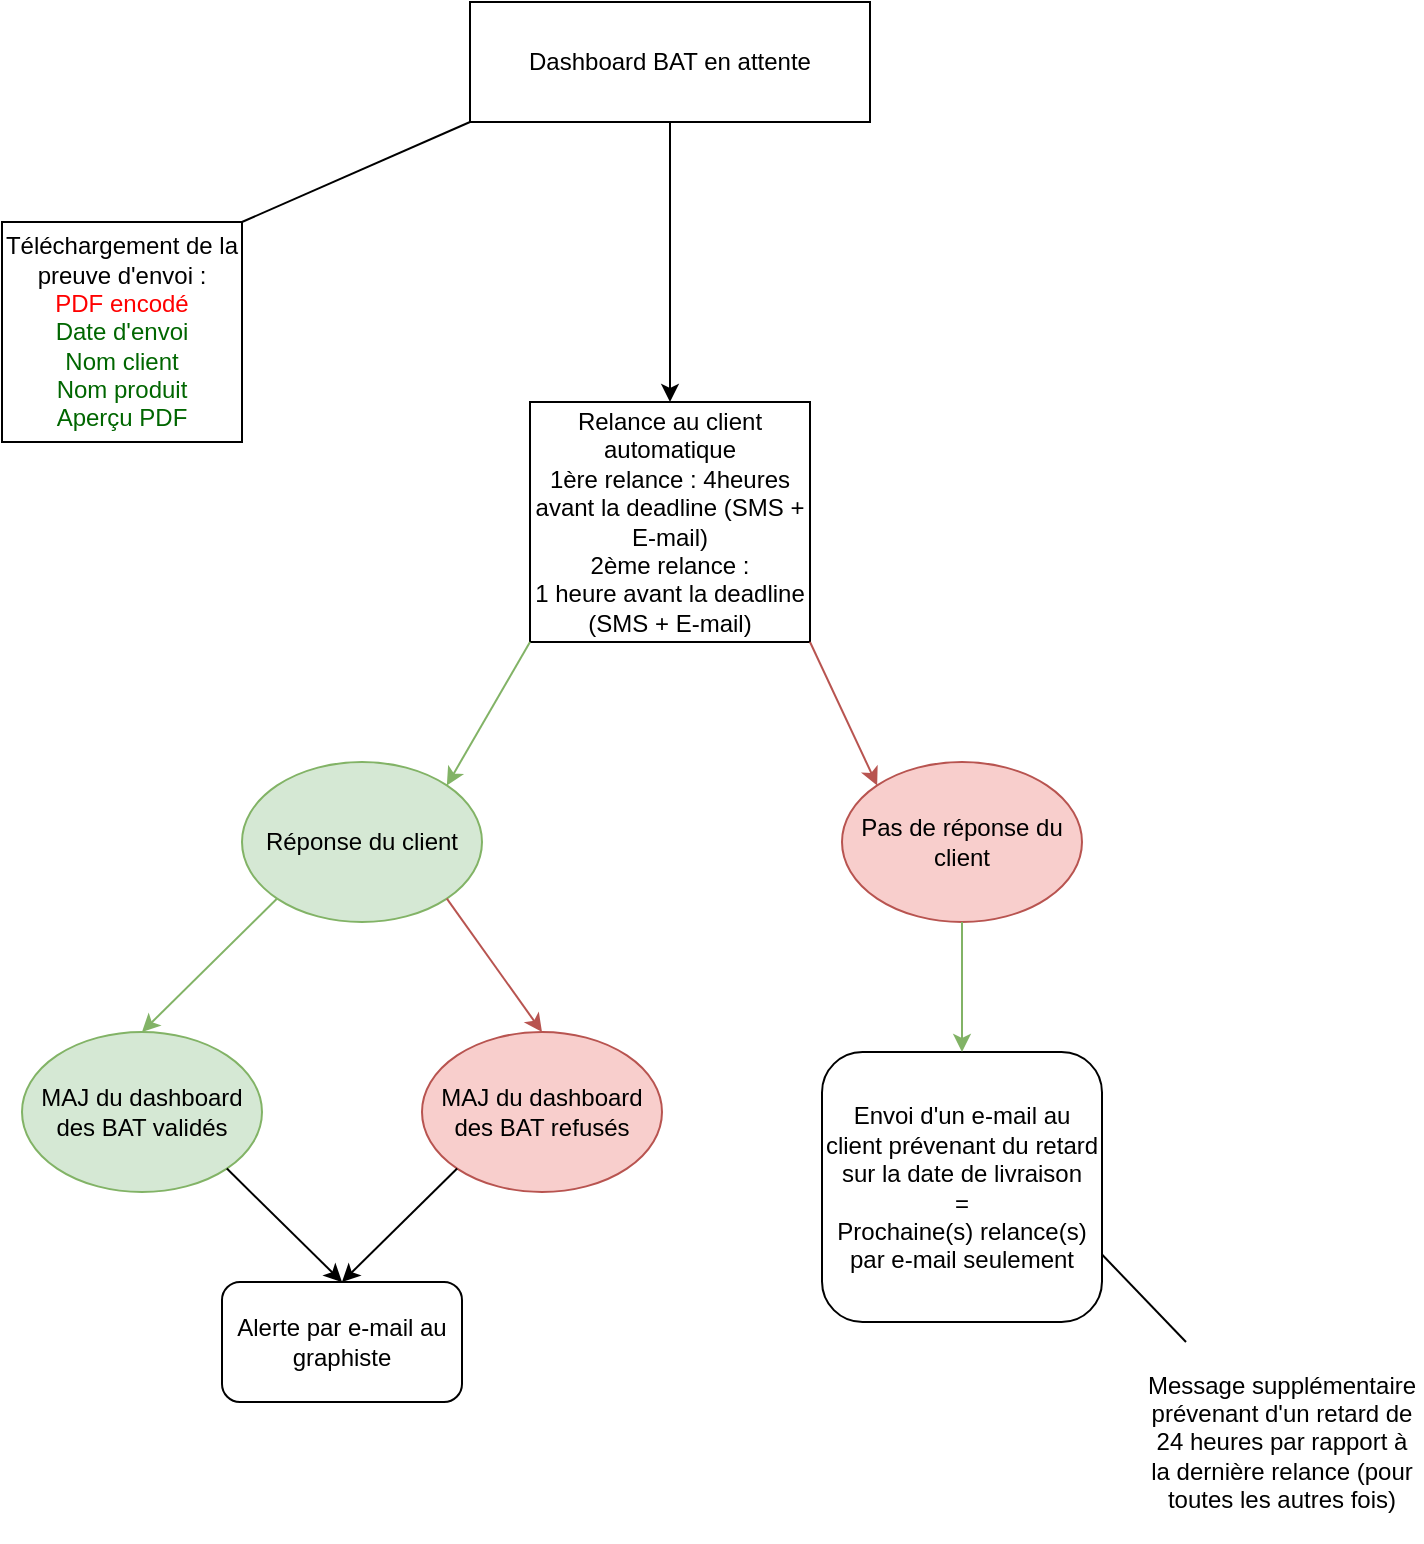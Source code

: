 <mxfile version="14.5.1" type="device"><diagram id="0pGqYaeop4sB62s6Apa_" name="Page-1"><mxGraphModel dx="1086" dy="816" grid="1" gridSize="10" guides="1" tooltips="1" connect="1" arrows="1" fold="1" page="1" pageScale="1" pageWidth="827" pageHeight="1169" math="0" shadow="0"><root><mxCell id="0"/><mxCell id="1" parent="0"/><mxCell id="WNk8eHBMvcQOLfVfb_9V-1" value="Dashboard BAT en attente" style="rounded=0;whiteSpace=wrap;html=1;" parent="1" vertex="1"><mxGeometry x="314" y="30" width="200" height="60" as="geometry"/></mxCell><mxCell id="yuLD-75tZMq47a4mHEMA-1" value="Téléchargement de la preuve d'envoi :&lt;br&gt;&lt;font color=&quot;#ff0000&quot;&gt;PDF encodé&lt;br&gt;&lt;/font&gt;&lt;font color=&quot;#006600&quot;&gt;Date d'envoi&lt;br&gt;Nom client&lt;br&gt;Nom produit&lt;br&gt;Aperçu PDF&lt;/font&gt;" style="rounded=0;whiteSpace=wrap;html=1;" vertex="1" parent="1"><mxGeometry x="80" y="140" width="120" height="110" as="geometry"/></mxCell><mxCell id="yuLD-75tZMq47a4mHEMA-2" value="Relance au client automatique&lt;br&gt;1ère relance : 4heures avant la deadline (SMS + E-mail)&lt;br&gt;2ème relance :&lt;br&gt;1 heure avant la deadline (SMS + E-mail)" style="rounded=0;whiteSpace=wrap;html=1;" vertex="1" parent="1"><mxGeometry x="344" y="230" width="140" height="120" as="geometry"/></mxCell><mxCell id="yuLD-75tZMq47a4mHEMA-3" value="" style="endArrow=none;html=1;entryX=0;entryY=1;entryDx=0;entryDy=0;exitX=1;exitY=0;exitDx=0;exitDy=0;" edge="1" parent="1" source="yuLD-75tZMq47a4mHEMA-1" target="WNk8eHBMvcQOLfVfb_9V-1"><mxGeometry width="50" height="50" relative="1" as="geometry"><mxPoint x="390" y="440" as="sourcePoint"/><mxPoint x="440" y="390" as="targetPoint"/></mxGeometry></mxCell><mxCell id="yuLD-75tZMq47a4mHEMA-4" value="" style="endArrow=classic;html=1;exitX=0.5;exitY=1;exitDx=0;exitDy=0;entryX=0.5;entryY=0;entryDx=0;entryDy=0;" edge="1" parent="1" source="WNk8eHBMvcQOLfVfb_9V-1" target="yuLD-75tZMq47a4mHEMA-2"><mxGeometry width="50" height="50" relative="1" as="geometry"><mxPoint x="390" y="340" as="sourcePoint"/><mxPoint x="440" y="290" as="targetPoint"/></mxGeometry></mxCell><mxCell id="yuLD-75tZMq47a4mHEMA-5" value="Pas de réponse du client" style="ellipse;whiteSpace=wrap;html=1;fillColor=#f8cecc;strokeColor=#b85450;" vertex="1" parent="1"><mxGeometry x="500" y="410" width="120" height="80" as="geometry"/></mxCell><mxCell id="yuLD-75tZMq47a4mHEMA-6" value="Réponse du client" style="ellipse;whiteSpace=wrap;html=1;fillColor=#d5e8d4;strokeColor=#82b366;" vertex="1" parent="1"><mxGeometry x="200" y="410" width="120" height="80" as="geometry"/></mxCell><mxCell id="yuLD-75tZMq47a4mHEMA-7" value="" style="endArrow=classic;html=1;exitX=0;exitY=1;exitDx=0;exitDy=0;entryX=1;entryY=0;entryDx=0;entryDy=0;fillColor=#d5e8d4;strokeColor=#82b366;" edge="1" parent="1" source="yuLD-75tZMq47a4mHEMA-2" target="yuLD-75tZMq47a4mHEMA-6"><mxGeometry width="50" height="50" relative="1" as="geometry"><mxPoint x="390" y="340" as="sourcePoint"/><mxPoint x="440" y="290" as="targetPoint"/></mxGeometry></mxCell><mxCell id="yuLD-75tZMq47a4mHEMA-8" value="" style="endArrow=classic;html=1;exitX=1;exitY=1;exitDx=0;exitDy=0;entryX=0;entryY=0;entryDx=0;entryDy=0;fillColor=#f8cecc;strokeColor=#b85450;" edge="1" parent="1" source="yuLD-75tZMq47a4mHEMA-2" target="yuLD-75tZMq47a4mHEMA-5"><mxGeometry width="50" height="50" relative="1" as="geometry"><mxPoint x="390" y="340" as="sourcePoint"/><mxPoint x="440" y="290" as="targetPoint"/></mxGeometry></mxCell><mxCell id="yuLD-75tZMq47a4mHEMA-9" value="Envoi d'un e-mail au client prévenant du retard sur la date de livraison&lt;br&gt;=&lt;br&gt;Prochaine(s) relance(s) par e-mail seulement" style="rounded=1;whiteSpace=wrap;html=1;" vertex="1" parent="1"><mxGeometry x="490" y="555" width="140" height="135" as="geometry"/></mxCell><mxCell id="yuLD-75tZMq47a4mHEMA-10" value="" style="endArrow=classic;html=1;exitX=0.5;exitY=1;exitDx=0;exitDy=0;entryX=0.5;entryY=0;entryDx=0;entryDy=0;fillColor=#d5e8d4;strokeColor=#82b366;" edge="1" parent="1" source="yuLD-75tZMq47a4mHEMA-5" target="yuLD-75tZMq47a4mHEMA-9"><mxGeometry width="50" height="50" relative="1" as="geometry"><mxPoint x="390" y="430" as="sourcePoint"/><mxPoint x="440" y="380" as="targetPoint"/></mxGeometry></mxCell><mxCell id="yuLD-75tZMq47a4mHEMA-11" value="Message supplémentaire prévenant d'un retard de 24 heures par rapport à la dernière relance (pour toutes les autres fois)" style="text;html=1;strokeColor=none;fillColor=none;align=center;verticalAlign=middle;whiteSpace=wrap;rounded=0;" vertex="1" parent="1"><mxGeometry x="650" y="700" width="140" height="100" as="geometry"/></mxCell><mxCell id="yuLD-75tZMq47a4mHEMA-12" value="" style="endArrow=none;html=1;exitX=1;exitY=0.75;exitDx=0;exitDy=0;" edge="1" parent="1" source="yuLD-75tZMq47a4mHEMA-9" target="yuLD-75tZMq47a4mHEMA-11"><mxGeometry width="50" height="50" relative="1" as="geometry"><mxPoint x="390" y="570" as="sourcePoint"/><mxPoint x="440" y="520" as="targetPoint"/></mxGeometry></mxCell><mxCell id="yuLD-75tZMq47a4mHEMA-13" value="MAJ du dashboard des BAT refusés" style="ellipse;whiteSpace=wrap;html=1;fillColor=#f8cecc;strokeColor=#b85450;" vertex="1" parent="1"><mxGeometry x="290" y="545" width="120" height="80" as="geometry"/></mxCell><mxCell id="yuLD-75tZMq47a4mHEMA-14" value="MAJ du dashboard des BAT validés" style="ellipse;whiteSpace=wrap;html=1;fillColor=#d5e8d4;strokeColor=#82b366;" vertex="1" parent="1"><mxGeometry x="90" y="545" width="120" height="80" as="geometry"/></mxCell><mxCell id="yuLD-75tZMq47a4mHEMA-15" value="" style="endArrow=classic;html=1;exitX=0;exitY=1;exitDx=0;exitDy=0;entryX=0.5;entryY=0;entryDx=0;entryDy=0;fillColor=#d5e8d4;strokeColor=#82b366;" edge="1" parent="1" source="yuLD-75tZMq47a4mHEMA-6" target="yuLD-75tZMq47a4mHEMA-14"><mxGeometry width="50" height="50" relative="1" as="geometry"><mxPoint x="354" y="360" as="sourcePoint"/><mxPoint x="312.426" y="431.716" as="targetPoint"/></mxGeometry></mxCell><mxCell id="yuLD-75tZMq47a4mHEMA-16" value="" style="endArrow=classic;html=1;exitX=1;exitY=1;exitDx=0;exitDy=0;entryX=0.5;entryY=0;entryDx=0;entryDy=0;fillColor=#f8cecc;strokeColor=#b85450;" edge="1" parent="1" source="yuLD-75tZMq47a4mHEMA-6" target="yuLD-75tZMq47a4mHEMA-13"><mxGeometry width="50" height="50" relative="1" as="geometry"><mxPoint x="390" y="570" as="sourcePoint"/><mxPoint x="440" y="520" as="targetPoint"/></mxGeometry></mxCell><mxCell id="yuLD-75tZMq47a4mHEMA-17" value="Alerte par e-mail au graphiste" style="rounded=1;whiteSpace=wrap;html=1;" vertex="1" parent="1"><mxGeometry x="190" y="670" width="120" height="60" as="geometry"/></mxCell><mxCell id="yuLD-75tZMq47a4mHEMA-18" value="" style="endArrow=classic;html=1;exitX=1;exitY=1;exitDx=0;exitDy=0;entryX=0.5;entryY=0;entryDx=0;entryDy=0;" edge="1" parent="1" source="yuLD-75tZMq47a4mHEMA-14" target="yuLD-75tZMq47a4mHEMA-17"><mxGeometry width="50" height="50" relative="1" as="geometry"><mxPoint x="390" y="550" as="sourcePoint"/><mxPoint x="440" y="500" as="targetPoint"/></mxGeometry></mxCell><mxCell id="yuLD-75tZMq47a4mHEMA-19" value="" style="endArrow=classic;html=1;exitX=0;exitY=1;exitDx=0;exitDy=0;" edge="1" parent="1" source="yuLD-75tZMq47a4mHEMA-13"><mxGeometry width="50" height="50" relative="1" as="geometry"><mxPoint x="202.426" y="623.284" as="sourcePoint"/><mxPoint x="250" y="670" as="targetPoint"/></mxGeometry></mxCell></root></mxGraphModel></diagram></mxfile>